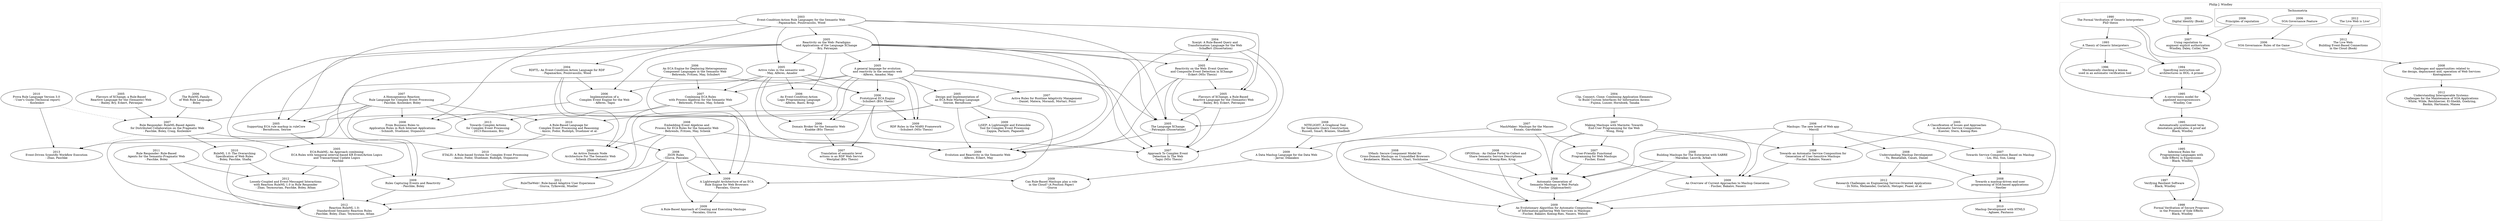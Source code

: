 digraph G {

//	size="46.61,66.22";		// A-1
//	page="66.22,66.61";		// A-1
//	page="33.11,46.61";		// A0
//	page="46.61,33.11";		// A0
//	page="23.39,33.11";		// A1
//	page="16.53,23.39";		// A2
//	page="11.69, 16.53";	// A3
//	page="8.27, 11.69";		// A4
//	rotate="90";

//TODO add XPath and RDF ressources?

/*
 *  2003
 */
	"2003-Papamarkos-ECARLSW.pdf"
	[label="2003\nEvent-Condition-Action Rule Languages for the Semantic Web\n- Papamarkos, Poulovassilis, Wood"];
	"2003-Papamarkos-ECARLSW.pdf" -> "2004-Papamarkos_etal-RDFTL.pdf";
	"2003-Papamarkos-ECARLSW.pdf" -> "2005-Alferes_etal-GLER.pdf";
	"2003-Papamarkos-ECARLSW.pdf" -> "2005-Bailey_etal-FlavorsOfXChange.pdf";
	"2003-Papamarkos-ECARLSW.pdf" -> "2005-Berndtsson_Serioe-ECA_ruleCore.pdf";
	"2003-Papamarkos-ECARLSW.pdf" -> "2005-Bry_etal-XChange.pdf";
	"2003-Papamarkos-ECARLSW.pdf" -> "2005-May_etal-ARSW.pdf";
	"2003-Papamarkos-ECARLSW.pdf" -> "2005-Patranjan-TLE.pdf";
	"2003-Papamarkos-ECARLSW.pdf" -> "2008-Schmidt_etal-BRAP.pdf";

/*
 *  2004
 */
	"2004-Fujima_etal-CCCCAE.pdf"
	[label="2004\nClip, Connect, Clone: Combining Application Elements\nto Build Custom Interfaces for Information Access\n- Fujima, Lunzer, Hornboek, Tanaka"];
	"2004-Fujima_etal-CCCCAE.pdf" -> "2007-Wong_Hong-Marmite.pdf";


	"2004-Papamarkos_etal-RDFTL.pdf"
	[label="2004\nRDFTL: An Event-Condition-Action Language for RDF\n- Papamarkos, Poulovassilis, Wood"];
	"2004-Papamarkos_etal-RDFTL.pdf" -> "2006-Alferes_Tagni-ICEEW.pdf";
	"2004-Papamarkos_etal-RDFTL.pdf" -> "2008-Schenk-ADNA.pdf";
	"2004-Papamarkos_etal-RDFTL.pdf" -> "2009-Alferes_etal-ERSW.pdf";

	"2004-Schaffert-Xcerpt.pdf"
	[label="2004\nXcerpt: A Rule-Based Query and\nTransformation Language for the Web\n- Schaffert (Dissertation)"];
	"2004-Schaffert-Xcerpt.pdf" -> "2005-Eckert-RWEQCED.pdf";
	"2004-Schaffert-Xcerpt.pdf" -> "2005-Patranjan-TLE.pdf";
	"2004-Schaffert-Xcerpt.pdf" -> "2007-Tagni-CET.pdf";
	"2004-Schaffert-Xcerpt.pdf" -> "2009-Alferes_etal-ERSW.pdf";
// Some paper reference also: F. Bry and S. Schaffert. A Gentle Introduction into Xcerpt, a Rule-based Query and Transformation Language for XML


/*
 *  2005
 */
	"2005-Alferes_etal-GLER.pdf"
	[label="2005\nA general language for evolution\nand reactivity in the semantic web\n- Alferes, Amador, May"];
	"2005-Alferes_etal-GLER.pdf" -> "2005-Berndtsson_Serioe-ECA_ruleCore.pdf";
	"2005-Alferes_etal-GLER.pdf" -> "2005-Seirioe_Berndtsson-DIECARML.pdf";
	"2005-Alferes_etal-GLER.pdf" -> "2005-Patranjan-TLE.pdf";
	"2005-Alferes_etal-GLER.pdf" -> "2006-Knabke-Domain_Broker.pdf";
	"2005-Alferes_etal-GLER.pdf" -> "2006-Schubert-ECA_Engine.pdf";
	"2005-Alferes_etal-GLER.pdf" -> "2007-Daniel_etal-ARRAM.pdf";
	"2005-Alferes_etal-GLER.pdf" -> "2007-Tagni-CET.pdf";
	"2005-Alferes_etal-GLER.pdf" -> "2007-Behrends_etal-CECAPA.pdf";
	"2005-Alferes_etal-GLER.pdf" -> "2009-Schubert-RDF_Rules_MARS.pdf";
	"2005-Alferes_etal-GLER.pdf" -> "2010-Anicic_etal-RBLCEPR.pdf";

	"2005-Bailey_etal-FlavorsOfXChange.pdf"
	[label="2005\nFlavours of XChange, a Rule-Based\nReactive Language for the (Semantic) Web\n- Bailey, Bry, Eckert, Patranjan"];
	"2005-Bailey_etal-FlavorsOfXChange.pdf" -> "2005-Patranjan-TLE.pdf";
	"2005-Bailey_etal-FlavorsOfXChange.pdf" -> "2007-Tagni-CET.pdf";

	"2005-Ball_etal-OOjDrew.pdf"
	[label="2005\nFlavours of XChange, a Rule-Based\nReactive Language for the (Semantic) Web\n- Bailey, Bry, Eckert, Patranjan"];
	"2005-Ball_etal-OOjDrew.pdf" -> "2007-Paschke_etal-RuleResponder.pdf";

	"2005-Berndtsson_Serioe-ECA_ruleCore.pdf"
	[label="2005\nSupporting ECA rule markup in ruleCore\n- Berndtsson, Seirioe"];
	"2005-Berndtsson_Serioe-ECA_ruleCore.pdf" -> "2005-Paschke-ECA_RuleML.pdf";

	"2005-Bry_etal-XChange.pdf"
	[label="2005\nReactivity on the Web: Paradigms\nand Applications of the Language XChange\n- Bry, Patranjan"];
	"2005-Bry_etal-XChange.pdf" -> "2005-Alferes_etal-GLER.pdf";
	"2005-Bry_etal-XChange.pdf" -> "2005-Bailey_etal-FlavorsOfXChange.pdf";
	"2005-Bry_etal-XChange.pdf" -> "2005-Berndtsson_Serioe-ECA_ruleCore.pdf";
	"2005-Bry_etal-XChange.pdf" -> "2005-Eckert-RWEQCED.pdf";
	"2005-Bry_etal-XChange.pdf" -> "2005-May_etal-ARSW.pdf";
	"2005-Bry_etal-XChange.pdf" -> "2005-Patranjan-TLE.pdf";
	"2005-Bry_etal-XChange.pdf" -> "2005-Paschke-ECA_RuleML.pdf";
	"2005-Bry_etal-XChange.pdf" -> "2006-Alferes_etal-ECALPL.pdf";
	"2005-Bry_etal-XChange.pdf" -> "2006-Alferes_Tagni-ICEEW.pdf";
	"2005-Bry_etal-XChange.pdf" -> "2007-Tagni-CET.pdf";
	"2005-Bry_etal-XChange.pdf" -> "2009-Alferes_etal-ERSW.pdf";
	"2005-Bry_etal-XChange.pdf" -> "2009-Paschke_Boley-RCER.pdf";

	"2005-Eckert-RWEQCED.pdf"
	[label="2005\nReactivity on the Web: Event Queries\nand Composite Event Detection in XChange\n- Eckert (MSc Thesis)"];
	"2005-Eckert-RWEQCED.pdf" -> "2005-Bailey_etal-FlavorsOfXChange.pdf";
	"2005-Eckert-RWEQCED.pdf" -> "2007-Tagni-CET.pdf";
	"2005-Eckert-RWEQCED.pdf" -> "2005-Patranjan-TLE.pdf";
	"2005-Eckert-RWEQCED.pdf" -> "2009-Alferes_etal-ERSW.pdf";

	"2005-Kuester_etal-CIAASC.pdf"
	[label="2005\nA Classification of Issues and Approaches\nin Automatic Service Composition\n- Kuester, Stern, Koenig-Ries"];
	"2005-Kuester_etal-CIAASC.pdf" -> "2008-Fischer_etal-TASCG.pdf";
	"2005-Kuester_etal-CIAASC.pdf" -> "2009-Fischer_etal-EAACIGWS.pdf";

	"2005-May_etal-ARSW.pdf"
	[label="2005\nActive rules in the semantic web\n- May, Alferes, Amador"];
	"2005-May_etal-ARSW.pdf" -> "2006-Knabke-Domain_Broker.pdf";
	"2005-May_etal-ARSW.pdf" -> "2006-Alferes_etal-ECALPL.pdf";
	"2005-May_etal-ARSW.pdf" -> "2006-Alferes_Tagni-ICEEW.pdf";
	"2005-May_etal-ARSW.pdf" -> "2006-Schubert-ECA_Engine.pdf";
	"2005-May_etal-ARSW.pdf" -> "2007-Behrends_etal-CECAPA.pdf";
	"2005-May_etal-ARSW.pdf" -> "2009-Alferes_etal-ERSW.pdf";
	"2005-May_etal-ARSW.pdf" -> "2009-Schubert-RDF_Rules_MARS.pdf";

	"2005-Patranjan-TLE.pdf"
	[label="2005\nThe Language XChange\n- Patranjan (Dissertation)"];
	"2005-Patranjan-TLE.pdf" -> "2007-Tagni-CET.pdf";
	"2005-Patranjan-TLE.pdf" -> "2009-Alferes_etal-ERSW.pdf";

	"2005-Paschke-ECA_RuleML.pdf"
	[label="2005\nECA-RuleML: An Approach combining\nECA Rules with temporal interval-based KR Event/Action Logics\nand Transactional Update Logics\n- Paschke"];
	"2005-Paschke-ECA_RuleML.pdf" -> "2009-Paschke_Boley-RCER.pdf";
	"2005-Paschke-ECA_RuleML.pdf" -> "2012-Zhao_etal-LCEMI.pdf";
	"2005-Paschke-ECA_RuleML.pdf" -> "2012-Paschke_etal-ReactionRuleML.pdf";

	"2005-Seirioe_Berndtsson-DIECARML.pdf"
	[label="2005\nDesign and Implementation of\nan ECA Rule Markup Language\nSeirioe, Berndtsson"];
	"2005-Seirioe_Berndtsson-DIECARML.pdf" -> "2005-Berndtsson_Serioe-ECA_ruleCore.pdf";
	"2005-Seirioe_Berndtsson-DIECARML.pdf" -> "2009-Alferes_etal-ERSW.pdf";
	"2005-Seirioe_Berndtsson-DIECARML.pdf" -> "2009-Pascalau_Giurca-LWAECARE.pdf";
	"2005-Seirioe_Berndtsson-DIECARML.pdf" -> "2009-Paschke_Boley-RCER.pdf"
	"2005-Seirioe_Berndtsson-DIECARML.pdf" -> "2009-Zappia_etal-LiSEP.pdf";
	
/*
 *  2006
 */
	"2006-Alferes_etal-ECALPL.pdf"
	[label="2006\nAn Event-Condition-Action\nLogic Programming Language\n- Alferes, Banti, Brogi"];

	"2006-Alferes_Tagni-ICEEW.pdf"
	[label="2006\nImplementation of a\nComplex Event Engine for the Web\n- Alferes, Tagni"];
	"2006-Alferes_Tagni-ICEEW.pdf" -> "2008-Schmidt_etal-BRAP.pdf";

	"2006-Behrends_etal-ECAEDHCL.pdf"
	[label="2006\nAn ECA Engine for Deploying Heterogeneous\nComponent Languages in the Semantic Web\n- Behrends, Fritzen, May, Schubert"];
	"2006-Behrends_etal-ECAEDHCL.pdf" -> "2006-Schubert-ECA_Engine.pdf";
	"2006-Behrends_etal-ECAEDHCL.pdf" -> "2007-Behrends_etal-CECAPA.pdf";
	"2006-Behrends_etal-ECAEDHCL.pdf" -> "2009-Pascalau_Giurca-LWAECARE.pdf";

	"2006-Boley-RuleML.pdf"
	[label="2006\nThe RuleML Family\nof Web Rule Languages\n- Boley"];
	"2006-Boley-RuleML.pdf" -> "2007-Paschke_etal-RuleResponder.pdf";
	
	"2006-Knabke-Domain_Broker.pdf"
	[label="2006\nDomain Broker for the Semantic Web\n- Knabke (BSc Thesis)"];
	"2006-Knabke-Domain_Broker.pdf" -> "2007-Westphal-TSLA.pdf";

	"2006-Merrill-MNBWA.pdf"
	[label="2006\nMashups: The new breed of Web app\n- Merrill"];
	"2006-Merrill-MNBWA.pdf" -> "2008-Fischer_etal-TASCG.pdf";
	"2006-Merrill-MNBWA.pdf" -> "2009-Fischer_etal-OCAMG.pdf";
	"2006-Merrill-MNBWA.pdf" -> "2008-Fischer-AGSMWP.pdf";
	"2006-Merrill-MNBWA.pdf" -> "2007-Liu_etal-TSCBM.pdf"
	"2006-Merrill-MNBWA.pdf" -> "2008-Yu_etal-UMD.pdf";

	"2006-Schubert-ECA_Engine.pdf"
	[label="2006\nPrototypical ECA Engine\n- Schubert (BSc Thesis)"];
	"2006-Schubert-ECA_Engine.pdf" -> "2006-Knabke-Domain_Broker.pdf";
	"2006-Schubert-ECA_Engine.pdf" -> "2007-Tagni-CET.pdf";
	"2006-Schubert-ECA_Engine.pdf" -> "2007-Westphal-TSLA.pdf";
	"2006-Schubert-ECA_Engine.pdf" -> "2009-Schubert-RDF_Rules_MARS.pdf";

/*
 *  2007
 */
	"2007-Behrends_etal-CECAPA.pdf"
	[label="2007\nCombining ECA Rules\nwith Process Algebras for the Semantic Web\n- Behrends, Fritzen, May, Schenk"];
	"2007-Behrends_etal-CECAPA.pdf" -> "2009-Pascalau_Giurca-LWAECARE.pdf";
	"2007-Behrends_etal-CECAPA.pdf" -> "2008-Schenk-ADNA.pdf";
	"2007-Behrends_etal-CECAPA.pdf" -> "2013-Hausmann_Bry-TCACEP.pdf";

	"2007-Daniel_etal-ARRAM.pdf"
	[label="2007\nActive Rules for Runtime Adaptivity Management\n- Daniel, Matera, Morandi, Mortari, Pozzi"];

	"2007-Ennals_Garofalakis-Mashmaker.pdf"
	[label="2007\nMashMaker: Mashups for the Masses\n- Ennals, Garofalakis"];
	"2007-Ennals_Garofalakis-Mashmaker.pdf" -> "2007-Ennals_Gay-UFFPWM.pdf";
	"2007-Ennals_Garofalakis-Mashmaker.pdf" -> "2008-Fischer-AGSMWP.pdf";
	"2007-Ennals_Garofalakis-Mashmaker.pdf" -> "2009-Jarrar_Dikaiakos-MashQL.pdf";

	"2007-Ennals_Gay-UFFPWM.pdf"
	[label="2007\nUser-Friendly Functional\nProgramming for Web Mashups\n- Fischer, Ennal"];
	"2007-Ennals_Gay-UFFPWM.pdf" -> "2008-Fischer-AGSMWP.pdf";
	"2007-Ennals_Gay-UFFPWM.pdf" -> "2009-Fischer_etal-OCAMG.pdf";

	"2007-Paschke_etal-HRRLCEP.pdf"
	[label="2007\nA Homogeneous Reaction\nRule Language for Complex Event Processing\n- Paschke, Kozlenkov, Boley"];
	"2007-Paschke_etal-HRRLCEP.pdf" -> "2007-Paschke_etal-RuleResponder.pdf";
	"2007-Paschke_etal-HRRLCEP.pdf" -> "2010-Anicic_etal-RBLCEPR.pdf";
	"2007-Paschke_etal-HRRLCEP.pdf" -> "2012-Paschke_etal-ReactionRuleML.pdf";
	"2007-Paschke_etal-HRRLCEP.pdf" -> "2008-Schmidt_etal-BRAP.pdf";
	"2007-Paschke_etal-HRRLCEP.pdf" -> "2013-Hausmann_Bry-TCACEP.pdf";
	"2007-Paschke_etal-HRRLCEP.pdf" -> "2013_Zhao-Paschke_EDSWE.pdf";
	"2007-Paschke_etal-HRRLCEP.pdf" -> "2010-Anicic_etal-ETALIS.pdf";

	"2007-Paschke_etal-RuleResponder.pdf"
	[label="2007\nRule Responder: RuleML-Based Agents\nfor Distributed Collaboration on the Pragmatic Web\n- Paschke, Boley, Craig, Kozlenkov"];
	"2007-Paschke_etal-RuleResponder.pdf" -> "2009-Paschke_Boley-RCER.pdf";
	"2007-Paschke_etal-RuleResponder.pdf" -> "2010-Boley_etal-RuleML.pdf";
	"2007-Paschke_etal-RuleResponder.pdf" -> "2013_Zhao-Paschke_EDSWE.pdf" [style="dotted"];

	"2007-Tagni-CET.pdf"
	[label="2007\nApproach To Complex Event\nDetection In The Web\n- Tagni (MSc Thesis)"];

	"2007-Westphal-TSLA.pdf"
	[label="2007\nTranslation of semantic level\nactions in an RDF Web Service\n- Westphal (BSc Thesis)"];

	"2007-Wong_Hong-Marmite.pdf"
	[label="2007\nMaking Mashups with Marmite: Towards\nEnd-User Programming for the Web\n- Wong, Hong"];
	"2007-Wong_Hong-Marmite.pdf" -> "2007-Ennals_Gay-UFFPWM.pdf";
	"2007-Wong_Hong-Marmite.pdf" -> "2008-Fischer_etal-TASCG.pdf";
	"2007-Wong_Hong-Marmite.pdf" -> "2008-Fischer-AGSMWP.pdf";
	"2007-Wong_Hong-Marmite.pdf" -> "2009-Fischer_etal-EAACIGWS.pdf";
	"2007-Wong_Hong-Marmite.pdf" -> "2009-Fischer_etal-OCAMG.pdf";

	"2007-Liu_etal-TSCBM.pdf"
	[label="2007\nTowards Service Composition Based on Mashup\n- Liu, Hui, Sun, Liang"];
	"2007-Liu_etal-TSCBM.pdf" -> "2008-Nestler-MEPSA.pdf";

/*
 *  2008
 */
	"UNAVAILABLE.txt#6"
	[label="2008\nEmbedding Event Algebras and\nProcess for ECA Rules for the Semantic Web\n- Behrends, Fritzen, May, Schenk"];
	"UNAVAILABLE.txt#6" -> "2008-Schenk-ADNA.pdf";
	"UNAVAILABLE.txt#6" -> "2009-Alferes_etal-ERSW.pdf";
	"UNAVAILABLE.txt#6" -> "2009-Pascalau_Giurca-LWAECARE.pdf";
	"UNAVAILABLE.txt#6" -> "2009-Paschke_Boley-RCER.pdf";

	"2008-Fischer-AGSMWP.pdf"
	[label="2008\nAutomatic Generation of\nSemantic Mashups in Web Portals\n- Fischer (Diplomarbeit)"];
	"2008-Fischer-AGSMWP.pdf" -> "2009-Fischer_etal-EAACIGWS.pdf";
	
	"2008-Fischer_etal-TASCG.pdf"
	[label="2008\nTowards an Automatic Service Composition for\nGeneration of User-Sensitive Mashups\n- Fischer, Bakalov, Nauerz"];
	"2008-Fischer_etal-TASCG.pdf" -> "2009-Fischer_etal-OCAMG.pdf";

	"2008-Giurca_Pascalau-JSON_Rules.pdf"
	[label="2008\nJSON Rules\n- Giurca, Pascalau"];
	"2008-Giurca_Pascalau-JSON_Rules.pdf" -> "2009-Giurca-PositionPaper.pdf";
	"2008-Giurca_Pascalau-JSON_Rules.pdf" -> "2009-Pascalau_Giurca-LWAECARE.pdf";
	"2008-Giurca_Pascalau-JSON_Rules.pdf" -> "2012-Giurca_etal-RuleTheWeb.pdf";
	"2008-Giurca_Pascalau-JSON_Rules.pdf" -> "2009-Pascalau_Giurca-RBACEM.pdf";
	"2008-Giurca_Pascalau-JSON_Rules.pdf" -> "2012-Paschke_etal-ReactionRuleML.pdf";

	"2008-Keukelaere-SCMCDM.pdf"
	[label="2008\nSMash: Secure Component Model for\nCross-Domain Mashups on Unmodified Browsers\n- Keukelaere, Bhola, Steiner, Chari, Yoshihama"];
	"2008-Keukelaere-SCMCDM.pdf" -> "2008-Fischer-AGSMWP.pdf";
	"2008-Keukelaere-SCMCDM.pdf" -> "2009-Fischer_etal-EAACIGWS.pdf";

	"2008-Kontogiannis-COWS.pdf"
	[label="2008\nChallenges and opportunities related to\nthe design, deployment and, operation of Web Services\n- Kontogiannis"];
	"2008-Kontogiannis-COWS.pdf" -> "2012-White_etal-UISCMSOAA.pdf";

	"2008-Kuester_etal-Opossum.pdf"
	[label="2008\nOPOSSum - An Online Portal to Collect and\nShare Semantic Service Descriptions\n- Kuester, Koenig-Ries, Krug"];
	"2008-Kuester_etal-Opossum.pdf" -> "2008-Fischer-AGSMWP.pdf";
	"2008-Kuester_etal-Opossum.pdf" -> "2009-Fischer_etal-EAACIGWS.pdf";

	"2008-Maraikar_etal-BMWSABRE.pdf"
	[label="2008\nBuilding Mashups for The Enterprise with SABRE\n- Maraikar, Lazovik, Arbab"];
	"2008-Maraikar_etal-BMWSABRE.pdf" -> "2008-Fischer-AGSMWP.pdf";
	"2008-Maraikar_etal-BMWSABRE.pdf" -> "2009-Fischer_etal-EAACIGWS.pdf";
	"2008-Maraikar_etal-BMWSABRE.pdf" -> "2009-Fischer_etal-OCAMG.pdf";

	"2008-Nestler-MEPSA.pdf"
	[label="2008\nTowards a mashup-driven end-user\nprogramming of SOA-based applications\n- Nestler"];
	"2008-Nestler-MEPSA.pdf" -> "2010-Aghaee_Pautasso-MDHTML5.pdf";

	"2008-Russell_etal-Nitelight.pdf"
	[label="2008\nNITELIGHT: A Graphical Tool\nfor Semantic Query Construction\n- Russell, Smart, Braines, Shadbolt"];
	"2008-Russell_etal-Nitelight.pdf" -> "2009-Jarrar_Dikaiakos-MashQL.pdf";

	"2008-Schenk-ADNA.pdf"
	[label="2008\nAn Active Domain Node\nArchitecture For The Semantic Web\n- Schenk (Dissertation)"];

	"2008-Schmidt_etal-BRAP.pdf"
	[label="2008\nFrom Business Rules to\nApplication Rules in Rich Internet Applications\n- Schmidt, Stuehmer, Stojanovic"];
	"2008-Schmidt_etal-BRAP.pdf" -> "2008-Giurca_Pascalau-JSON_Rules.pdf";

	"2008-Yu_etal-UMD.pdf"
	[label="2008\nUnderstanding Mashup Development\n- Yu, Benatallah, Casati, Daniel"];
	"2008-Yu_etal-UMD.pdf" -> "2012-Nitto_etal-RCESOA.pdf";
	"2008-Yu_etal-UMD.pdf" -> "2008-Nestler-MEPSA.pdf";

/*
 *  2009
 */
	"2009-Alferes_etal-ERSW.pdf"
	[label="2009\nEvolution and Reactivity in the Semantic Web\n- Alferes, Eckert, May"];

	"2009-Fischer_etal-OCAMG.pdf"
	[label="2009\nAn Overview of Current Approaches to Mashup Generation\n- Fischer, Bakalov, Nauerz"];
	"2009-Fischer_etal-OCAMG.pdf" -> "2009-Fischer_etal-EAACIGWS.pdf";

	"2009-Fischer_etal-EAACIGWS.pdf"
	[label="2009\nAn Evolutionary Algorithm for Automatic Composition\nof Information-gathering Web Services in Mashups\n- Fischer, Bakalov, Koenig-Ries, Nauerz, Welsch"];

	"2009-Giurca-PositionPaper.pdf"
	[label="2009\nCan Rule-Based Mashups play a role\nin the Cloud? (A Position Paper)\n- Giurca"];

	"2009-Jarrar_Dikaiakos-MashQL.pdf"
	[label="2009\nA Data Mashup Language for the Data Web\n- Jarrar, Dikaiakos"];
	"2009-Jarrar_Dikaiakos-MashQL.pdf" -> "2009-Giurca-PositionPaper.pdf";

	"2009-Pascalau_Giurca-LWAECARE.pdf"
	[label="2009\nA Lightweight Architecture of an ECA\nRule Engine for Web Browsers\n- Pascalau, Giurca"];
	"2009-Pascalau_Giurca-LWAECARE.pdf" -> "2009-Pascalau_Giurca-RBACEM.pdf";

	"2009-Paschke_Boley-RCER.pdf"
	[label="2009\nRules Capturing Events and Reactivity\n- Paschke, Boley"];
	"2009-Paschke_Boley-RCER.pdf" -> "2012-Paschke_etal-ReactionRuleML.pdf";

	"2009-Schubert-RDF_Rules_MARS.pdf"
	[label="2009\nRDF Rules in the MARS Framework\n- Schubert (MSc Thesis)"];

	"2009-Pascalau_Giurca-RBACEM.pdf"
	[label="2009\nA Rule-Based Approach of Creating and Executing Mashups\n- Pascalau, Giurca"];

	"2009-Zappia_etal-LiSEP.pdf"
	[label="2009\nLiSEP: A Lightweight and Extensible\nTool for Complex Event Processing\n- Zappia, Parlanti, Paganelli"];

/*
 *  2010
 */
 	"2010-Anicic_etal-ETALIS.pdf"
 	[label="2010\nETALIS: A Rule-based System for Complex Event Processing\n- Anicic, Fodor, Stuehmer, Rudolph, Stojanovic"];

	"2010-Anicic_etal-RBLCEPR.pdf"
	[label="2010\nA Rule-Based Language for\nComplex Event Processing and Reasoning\n- Anicic, Fodor, Rudolph, Stuehmer et al."];
	"2010-Anicic_etal-RBLCEPR.pdf" -> "2010-Anicic_etal-ETALIS.pdf";

	"2010-Boley_etal-RuleML.pdf"
	[label="2010\nRuleML 1.0: The Overarching\nSpecification of Web Rules\n- Boley, Paschke, Shafiq"];
	"2010-Boley_etal-RuleML.pdf" -> "2012-Zhao_etal-LCEMI.pdf";
	"2010-Boley_etal-RuleML.pdf" -> "2012-Paschke_etal-ReactionRuleML.pdf";

	"2010-Aghaee_Pautasso-MDHTML5.pdf"
	[label="2010\nMashup Development with HTML5\n- Aghaee, Pautasso"];

	"2010_Kozlenkov_Prova.pdf"
	[label="2010\nProva Rule Language Version 3.0\n - User's Guide (Technical report)\n- Kozlenkov"];
	"2010_Kozlenkov_Prova.pdf" -> "2013_Zhao-Paschke_EDSWE.pdf";
	"2010_Kozlenkov_Prova.pdf" -> "2007-Paschke_etal-RuleResponder.pdf" [style="dotted"];

/*
 *  2011
 */
	"UNAVAILABLE.txt#11"
	[label="2011\nRule Responder: Rule-Based\nAgents for the Semantic-Pragmatic Web\n- Paschke, Boley"];
	"UNAVAILABLE.txt#11" -> "2012-Zhao_etal-LCEMI.pdf";
	"UNAVAILABLE.txt#11" -> "2012-Paschke_etal-ReactionRuleML.pdf";

/*
 *  2012
 */
	"2012-Giurca_etal-RuleTheWeb.pdf"
	[label="2012\nRuleTheWeb!: Rule-based Adaptive User Experience\n- Giurca, Tylkowski, Mueller"];
	"2012-Giurca_etal-RuleTheWeb.pdf" -> "2012-Paschke_etal-ReactionRuleML.pdf";

	"2012-Nitto_etal-RCESOA.pdf"
	[label="2012\nResearch Challenges on Engineering Service-Oriented Applications\n- Di Nitto, Meilaender, Gorlatch, Metzger, Psaier, et al."];

	"2012-Zhao_etal-LCEMI.pdf"
	[label="2012\nLoosely-Coupled and Event-Messaged Interactions\nwith Reaction RuleML 1.0 in Rule Responder\n- Zhao, Teymourian, Paschke, Boley, Athan"];

	"2012-White_etal-UISCMSOAA.pdf"
	[label="2012\nUnderstanding Interoperable Systems:\nChallenges for the Maintenance of SOA Applications\n- White, Wilde, Reichherzer, El-Sheikh, Goehring,\nBaskin, Hartmann, Manea"];

	"2012-Paschke_etal-ReactionRuleML.pdf"
	[label="2012\nReaction RuleML 1.0:\nStandardized Semantic Reaction Rules\n- Paschke, Boley, Zhao, Teymourian, Athan"];

/*
 *  2013
 */
 	"2013_Zhao-Paschke_EDSWE.pdf"
	[label="2013\nEvent-Driven Scientific Workflow Execution\n- Zhao, Paschke"];

	"2013-Hausmann_Bry-TCACEP.pdf"
	[label="2013\nTowards Complex Actions\nfor Complex Event Processing\n- 2013-Hausmann, Bry"];

//A framework for network-wide semantic event correlation
//http://proceedings.spiedigitallibr"2009-Fischer_etal-OCAMG.pdf"ary.org/proceeding.aspx?articleid=1692035

//Josuttis, N.: SOA in Practice: The Art of Distributed System Design. O'Reilly, Sebastopol (2007)
//Kaye, D.: Loosely Coupled: The Missing Pieces of Web Services. RDS Press (2003)
//Pautasso, Wilde: Why is the web loosely coupled?: a multi-faceted metric for service design
//Niemann, Eckert, Repp, Steinmetz: Towards a Generic Governance Model for Service-oriented Architectures


// Phil J. Windley
	"2006-Windley-SOAGovernance.pdf" -> "2008-Kontogiannis-COWS.pdf";
	subgraph cluster_windley {
		label = "Philip J. Windley";
		color=lightgrey;

		"UNAVAILABLE.txt#13"
		[label="1990\nThe Formal Verifcation of Generic Interpreters\nPhD thesis"];
		"UNAVAILABLE.txt#13" -> "1994-Windley-SISAHO.pdf";
		"UNAVAILABLE.txt#13" -> "1993-Windley-TGI.pdf";
		"UNAVAILABLE.txt#13" -> "1995-Windley_Coe-CMPM.pdf";

		"1993-Windley-TGI.pdf"
		[label="1993\nA Theory of Generic Interpreters"];
		"1993-Windley-TGI.pdf" -> "1995-Windley_Coe-CMPM.pdf";
		"1993-Windley-TGI.pdf" -> "UNAVAILABLE.txt#12";
		"1993-Windley-TGI.pdf" -> "1994-Windley-SISAHO.pdf";

		"1994-Windley-SISAHO.pdf"
		[label="1994\nSpecifying instruction-set\narchitectures in HOL: A primer"];
		"1994-Windley-SISAHO.pdf" -> "1995-Windley_Coe-CMPM.pdf";


		"1995-Windley_Coe-CMPM.pdf"
		[label="1995\nA correctness model for\npipelined microprocessors\n- Windley, Coe"];
		"1995-Windley_Coe-CMPM.pdf" -> "1995-Black_Windley-ASTDP.pdf";

		"1995-Black_Windley-ASTDP.pdf"
		[label="1995\nAutomatically synthesized term\ndenotation predicates: A proof aid\n- Black, Windley"];
		"1995-Black_Windley-ASTDP.pdf" -> "1996-Black_Windley-IRPLSEE.pdf";

		"1996-Black_Windley-IRPLSEE.pdf"
		[label="1995\nInference Rules for\nProgramming Languages with\nSide Effects in Expressions\n- Black, Windley"];
		"1996-Black_Windley-IRPLSEE.pdf" -> "1997-Black_Windley-VRS.pdf";
		"1996-Black_Windley-IRPLSEE.pdf" -> "1998-Black_Windley-FVSPPSE.pdf";

		"UNAVAILABLE.txt#12"
		[label="1996\nMechanically checking a lemma\nused in an automatic verification tool"];

		"1997-Black_Windley-VRS.pdf"
		[label="1997\nVerifying Resilient Software\n- Black, Windley"];
		"1997-Black_Windley-VRS.pdf" -> "1998-Black_Windley-FVSPPSE.pdf";

		"1998-Black_Windley-FVSPPSE.pdf"
		[label="1998\nFormal Verifcation of Secure Programs\nin the Presence of Side Effects\n- Black, Windley"];

		"UNAVAILABLE.txt#14"
		[label="2005\nDigital Identity (Book)"];
		"UNAVAILABLE.txt#14" -> "2007-Windley_etal-URAEA.pdf";

		"2006-Windley-SOAGovernance.pdf"
		[label="2006\nSOA Governance: Rules of the Game"];
		
		"http://www.windley.com/archives/2006/06/principles_of_r" -> "2007-Windley_etal-URAEA.pdf";
		"http://www.windley.com/archives/2006/01/soa_governance_4.shtml" -> "2006-Windley-SOAGovernance.pdf";
		"http://www.windley.com/archives/2012/01/the_live_web_is_live.shtml" -> "UNAVAILABLE.txt#15";
		subgraph cluster_technometria {
			label = "Technometria";
			color=dimgrey;

			"http://www.windley.com/archives/2006/01/soa_governance_4.shtml"
			[label="2006\nSOA Governance Feature"];

			"http://www.windley.com/archives/2006/06/principles_of_r"
			[label="2006\nPrinciples of reputation"];

			"http://www.windley.com/archives/2012/01/the_live_web_is_live.shtml"
			[label="2012\nThe Live Web is Live!"];
		}

		"2007-Windley_etal-URAEA.pdf"
		[label="2007\nUsing reputation to\naugment explicit authorization\n -Windley, Daley, Cutler, Tew"];
		
		"UNAVAILABLE.txt#15"
		[label="2012\nThe Live Web:\nBuilding Event-Based Connections\nin the Cloud (Book)"];
	}


}

/*
References implemented:

"2003-Papamarkos-ECARLSW.pdf"

"2004-Frei_etal-EAAMP.pdf"
"2004-Fujima_etal-CCCCAE.pdf"
"2004-Papamarkos_etal-RDFTL.pdf"
"2004-Schaffert-Xcerpt.pdf"

"2005-Alferes_etal-GLER.pdf"
"2005-Bailey_etal-FlavorsOfXChange.pdf"
"2005-Berndtsson_Serioe-ECA_ruleCore.pdf"
"2005-Bry_etal-XChange.pdf"
"2005-Eckert-RWEQCED.pdf"
"2005-Kuester_etal-CIAASC.pdf"
"2005-May_etal-ARSW.pdf"
<<<<<<< HEAD
"2005-Patranjan-TLE.pdf"
"2005-Paschke-ECA_RuleML.pdf"
=======
"2005-Paschke-ECA_RuleML.pdf"
"2005-Patranjan-TLE.pdf"
>>>>>>> 2b3580d9be13ab4b28eebd18086575158662ccb5

"2006-Alferes_etal-ECALPL.pdf"
"2006-Alferes_Tagni-ICEEW.pdf"
"2006-Knabke-Domain_Broker.pdf"
"2006-Merrill-MNBWA.pdf"
"2006-Schubert-ECA_Engine.pdf"
<<<<<<< HEAD
"2006-Alferes_etal-ECALPL.pdf"
=======
>>>>>>> 2b3580d9be13ab4b28eebd18086575158662ccb5

"2007-Behrends_etal-CECAPA.pdf"
"2007-Daniel_etal-ARRAM.pdf"
"2007-Ennals_Garofalakis-Mashmaker.pdf"
"2007-Ennals_Gay-UFFPWM.pdf"
"2007-Perry_etal-SCTATQ.pdf"
"2007-Tagni-CET.pdf"
<<<<<<< HEAD
"2007-Westphal-T"2012-Zhao_etal-LCEMI.pdf"SLA.pdf"
=======
"2007-Westphal-TSLA.pdf"
>>>>>>> 2b3580d9be13ab4b28eebd18086575158662ccb5
"2007-Wong_Hong-Marmite.pdf"

"2008-Fischer-AGSMWP.pdf"
"2008-Fischer_etal-TASCG.pdf"
"2008-Giurca_Pascalau-JSON_Rules.pdf"
"2008-Keukelaere-SCMCDM.pdf"
"2008-Kuester_etal-Opossum.pdf"
"2008-Maraikar_etal-BMWSABRE.pdf"
"2008-Russell_etal-Nitelight.pdf"
"2008-Schenk-ADNA.pdf"
"2008-Schmidt_etal-BRAP.pdf"
"2008-Sheth_Perry-TSWSTT.pdf"

"2009-Alferes_etal-ERSW.pdf"
"2009-Fischer_etal-EAACIGWS.pdf"
"2009-Fischer_etal-OCAMG.pdf"
"2009-Giurca-PositionPaper.pdf"
"2009-Jarrar_Dikaiakos-MashQL.pdf"
"2009-Pascalau_Giurca-LWAECARE.pdf"
"2009-Schubert-RDF_Rules_MARS.pdf"

"2010-Anicic_etal-RBLCEPR.pdf"
"2010-Boley_etal-RuleML.pdf"
"2010-Ye_Jacobsen-EEWS.pdf"

"2011-Pfisterer_etal-Spitfire.pdf"
"2011-Zhou_etal-ISCEPF.pdf"

<<<<<<< HEAD
"2012-Cubo_etal-BACT.pdf"
"2012-Giurca_etal-RuleTheWeb.pdf"
"2012-Nitto_etal-RCESOA.pdf"
=======
"2012-Barazzutti-ThriftyPrivacy.pdf"
"2012-Cubo_etal-BACT.pdf"
"2012-Giurca_etal-RuleTheWeb.pdf"
"2012-Nitto_etal-RCESOA.pdf"
"2012-Patel-TTGI.pdf"
>>>>>>> 2b3580d9be13ab4b28eebd18086575158662ccb5
"2012-Zhao_etal-LCEMI.pdf"

"2013-Pongpaichet_etal-EventShop.pdf"


*/


/*
'Cited by' crawled through:

"2007-Westphal-TSLA.pdf"

"2008-Schenk-ADNA.pdf"

"2009-Schubert-RDF_Rules_MARS.pdf"

*/




